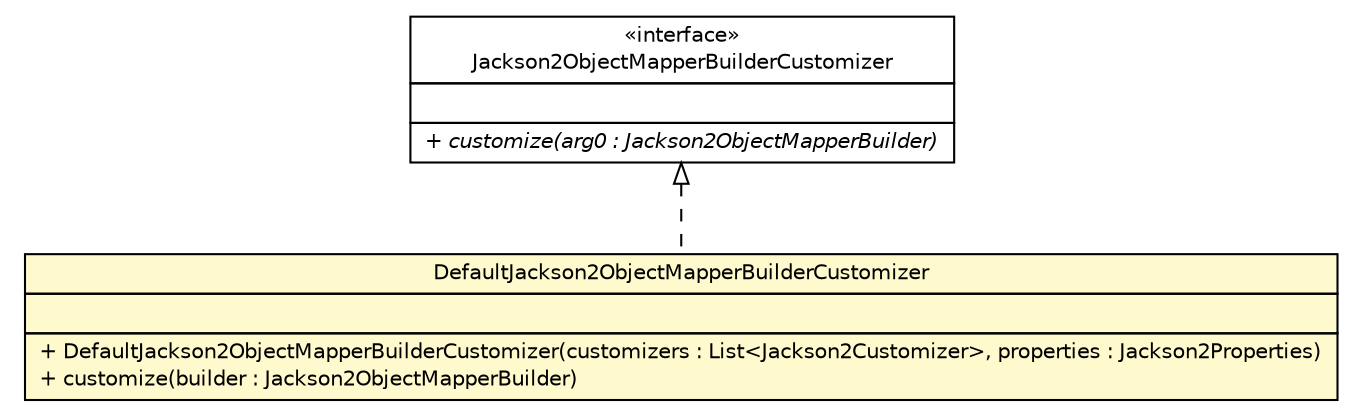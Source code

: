 #!/usr/local/bin/dot
#
# Class diagram 
# Generated by UMLGraph version R5_6-24-gf6e263 (http://www.umlgraph.org/)
#

digraph G {
	edge [fontname="Helvetica",fontsize=10,labelfontname="Helvetica",labelfontsize=10];
	node [fontname="Helvetica",fontsize=10,shape=plaintext];
	nodesep=0.25;
	ranksep=0.5;
	// top.infra.jackson2.DefaultJackson2ObjectMapperBuilderCustomizer
	c776 [label=<<table title="top.infra.jackson2.DefaultJackson2ObjectMapperBuilderCustomizer" border="0" cellborder="1" cellspacing="0" cellpadding="2" port="p" bgcolor="lemonChiffon" href="./DefaultJackson2ObjectMapperBuilderCustomizer.html">
		<tr><td><table border="0" cellspacing="0" cellpadding="1">
<tr><td align="center" balign="center"> DefaultJackson2ObjectMapperBuilderCustomizer </td></tr>
		</table></td></tr>
		<tr><td><table border="0" cellspacing="0" cellpadding="1">
<tr><td align="left" balign="left">  </td></tr>
		</table></td></tr>
		<tr><td><table border="0" cellspacing="0" cellpadding="1">
<tr><td align="left" balign="left"> + DefaultJackson2ObjectMapperBuilderCustomizer(customizers : List&lt;Jackson2Customizer&gt;, properties : Jackson2Properties) </td></tr>
<tr><td align="left" balign="left"> + customize(builder : Jackson2ObjectMapperBuilder) </td></tr>
		</table></td></tr>
		</table>>, URL="./DefaultJackson2ObjectMapperBuilderCustomizer.html", fontname="Helvetica", fontcolor="black", fontsize=10.0];
	//top.infra.jackson2.DefaultJackson2ObjectMapperBuilderCustomizer implements org.springframework.boot.autoconfigure.jackson.Jackson2ObjectMapperBuilderCustomizer
	c788:p -> c776:p [dir=back,arrowtail=empty,style=dashed];
	// org.springframework.boot.autoconfigure.jackson.Jackson2ObjectMapperBuilderCustomizer
	c788 [label=<<table title="org.springframework.boot.autoconfigure.jackson.Jackson2ObjectMapperBuilderCustomizer" border="0" cellborder="1" cellspacing="0" cellpadding="2" port="p" href="http://java.sun.com/j2se/1.4.2/docs/api/org/springframework/boot/autoconfigure/jackson/Jackson2ObjectMapperBuilderCustomizer.html">
		<tr><td><table border="0" cellspacing="0" cellpadding="1">
<tr><td align="center" balign="center"> &#171;interface&#187; </td></tr>
<tr><td align="center" balign="center"> Jackson2ObjectMapperBuilderCustomizer </td></tr>
		</table></td></tr>
		<tr><td><table border="0" cellspacing="0" cellpadding="1">
<tr><td align="left" balign="left">  </td></tr>
		</table></td></tr>
		<tr><td><table border="0" cellspacing="0" cellpadding="1">
<tr><td align="left" balign="left"><font face="Helvetica-Oblique" point-size="10.0"> + customize(arg0 : Jackson2ObjectMapperBuilder) </font></td></tr>
		</table></td></tr>
		</table>>, URL="http://java.sun.com/j2se/1.4.2/docs/api/org/springframework/boot/autoconfigure/jackson/Jackson2ObjectMapperBuilderCustomizer.html", fontname="Helvetica", fontcolor="black", fontsize=10.0];
}


